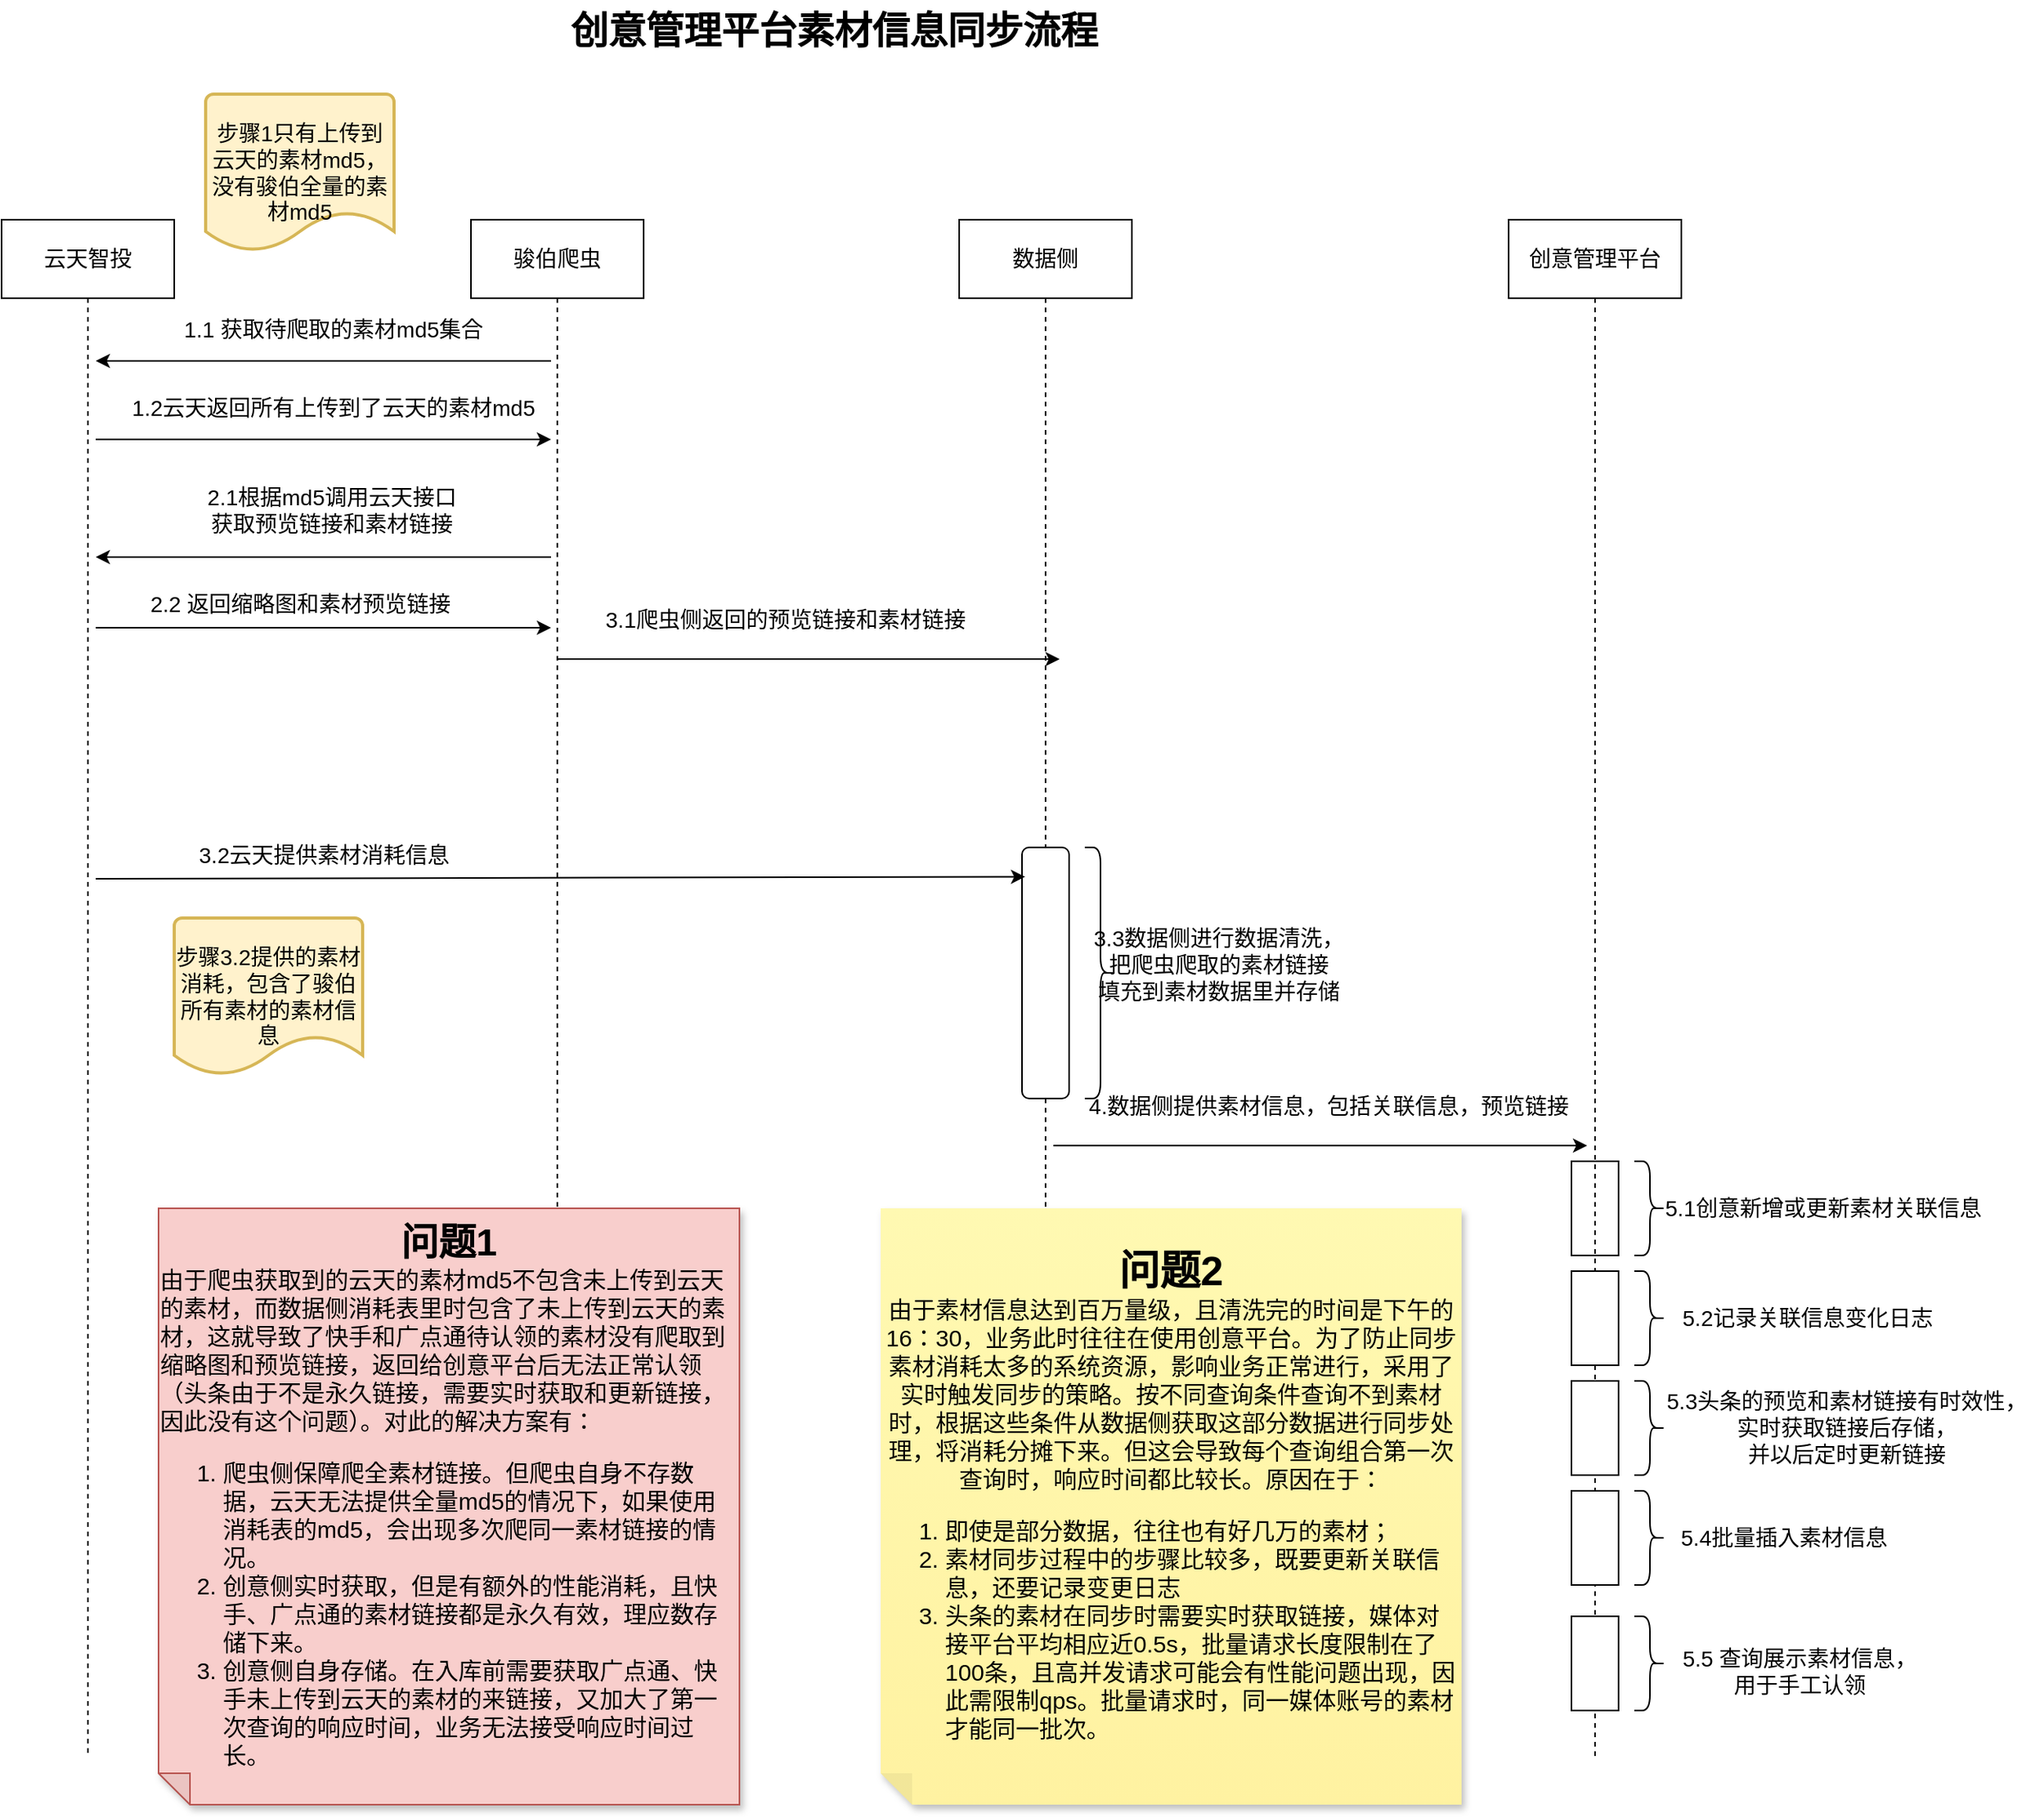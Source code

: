 <mxfile version="21.3.6" type="github">
  <diagram id="C5RBs43oDa-KdzZeNtuy" name="Page-1">
    <mxGraphModel dx="2074" dy="2285" grid="1" gridSize="10" guides="1" tooltips="1" connect="1" arrows="1" fold="1" page="1" pageScale="1" pageWidth="827" pageHeight="1169" math="0" shadow="0">
      <root>
        <mxCell id="WIyWlLk6GJQsqaUBKTNV-0" />
        <mxCell id="WIyWlLk6GJQsqaUBKTNV-1" parent="WIyWlLk6GJQsqaUBKTNV-0" />
        <mxCell id="fvo4OO7bao2VhtzqRqrc-16" style="edgeStyle=orthogonalEdgeStyle;rounded=0;orthogonalLoop=1;jettySize=auto;html=1;dashed=1;endArrow=none;endFill=0;" parent="WIyWlLk6GJQsqaUBKTNV-1" source="fvo4OO7bao2VhtzqRqrc-11" edge="1">
          <mxGeometry relative="1" as="geometry">
            <mxPoint x="115" y="1040" as="targetPoint" />
          </mxGeometry>
        </mxCell>
        <mxCell id="fvo4OO7bao2VhtzqRqrc-11" value="&lt;font style=&quot;font-size: 14px;&quot;&gt;云天智投&lt;/font&gt;" style="rounded=0;whiteSpace=wrap;html=1;" parent="WIyWlLk6GJQsqaUBKTNV-1" vertex="1">
          <mxGeometry x="60" y="60" width="110" height="50" as="geometry" />
        </mxCell>
        <mxCell id="fvo4OO7bao2VhtzqRqrc-17" style="edgeStyle=orthogonalEdgeStyle;rounded=0;orthogonalLoop=1;jettySize=auto;html=1;dashed=1;endArrow=none;endFill=0;" parent="WIyWlLk6GJQsqaUBKTNV-1" source="fvo4OO7bao2VhtzqRqrc-12" edge="1">
          <mxGeometry relative="1" as="geometry">
            <mxPoint x="414" y="1040" as="targetPoint" />
          </mxGeometry>
        </mxCell>
        <mxCell id="fvo4OO7bao2VhtzqRqrc-12" value="&lt;font style=&quot;font-size: 14px;&quot;&gt;骏伯爬虫&lt;/font&gt;" style="rounded=0;whiteSpace=wrap;html=1;" parent="WIyWlLk6GJQsqaUBKTNV-1" vertex="1">
          <mxGeometry x="359" y="60" width="110" height="50" as="geometry" />
        </mxCell>
        <mxCell id="fvo4OO7bao2VhtzqRqrc-18" style="edgeStyle=orthogonalEdgeStyle;rounded=0;orthogonalLoop=1;jettySize=auto;html=1;endArrow=none;endFill=0;dashed=1;" parent="WIyWlLk6GJQsqaUBKTNV-1" source="fvo4OO7bao2VhtzqRqrc-27" edge="1">
          <mxGeometry relative="1" as="geometry">
            <mxPoint x="725" y="1040" as="targetPoint" />
          </mxGeometry>
        </mxCell>
        <mxCell id="fvo4OO7bao2VhtzqRqrc-13" value="&lt;font style=&quot;font-size: 14px;&quot;&gt;数据侧&lt;/font&gt;" style="rounded=0;whiteSpace=wrap;html=1;" parent="WIyWlLk6GJQsqaUBKTNV-1" vertex="1">
          <mxGeometry x="670" y="60" width="110" height="50" as="geometry" />
        </mxCell>
        <mxCell id="fvo4OO7bao2VhtzqRqrc-19" style="edgeStyle=orthogonalEdgeStyle;rounded=0;orthogonalLoop=1;jettySize=auto;html=1;dashed=1;endArrow=none;endFill=0;" parent="WIyWlLk6GJQsqaUBKTNV-1" source="fvo4OO7bao2VhtzqRqrc-41" edge="1">
          <mxGeometry relative="1" as="geometry">
            <mxPoint x="1075" y="1040" as="targetPoint" />
          </mxGeometry>
        </mxCell>
        <mxCell id="fvo4OO7bao2VhtzqRqrc-14" value="&lt;font style=&quot;font-size: 14px;&quot;&gt;创意管理平台&lt;/font&gt;" style="rounded=0;whiteSpace=wrap;html=1;" parent="WIyWlLk6GJQsqaUBKTNV-1" vertex="1">
          <mxGeometry x="1020" y="60" width="110" height="50" as="geometry" />
        </mxCell>
        <mxCell id="fvo4OO7bao2VhtzqRqrc-20" value="" style="endArrow=classic;html=1;rounded=0;" parent="WIyWlLk6GJQsqaUBKTNV-1" edge="1">
          <mxGeometry width="50" height="50" relative="1" as="geometry">
            <mxPoint x="120" y="200" as="sourcePoint" />
            <mxPoint x="410" y="200" as="targetPoint" />
          </mxGeometry>
        </mxCell>
        <mxCell id="fvo4OO7bao2VhtzqRqrc-21" value="&lt;font style=&quot;font-size: 14px;&quot;&gt;1.2云天返回所有上传到了云天的素材md5&lt;/font&gt;" style="edgeLabel;html=1;align=center;verticalAlign=middle;resizable=0;points=[];" parent="fvo4OO7bao2VhtzqRqrc-20" vertex="1" connectable="0">
          <mxGeometry x="-0.329" y="-1" relative="1" as="geometry">
            <mxPoint x="53" y="-21" as="offset" />
          </mxGeometry>
        </mxCell>
        <mxCell id="fvo4OO7bao2VhtzqRqrc-22" value="" style="endArrow=none;html=1;rounded=0;startArrow=classic;startFill=1;endFill=0;" parent="WIyWlLk6GJQsqaUBKTNV-1" edge="1">
          <mxGeometry width="50" height="50" relative="1" as="geometry">
            <mxPoint x="120" y="275" as="sourcePoint" />
            <mxPoint x="410" y="275" as="targetPoint" />
            <Array as="points">
              <mxPoint x="270" y="275" />
            </Array>
          </mxGeometry>
        </mxCell>
        <mxCell id="fvo4OO7bao2VhtzqRqrc-24" value="&lt;font style=&quot;font-size: 14px;&quot;&gt;2.1根据md5调用云天接口&lt;br&gt;获取预览链接和素材链接&lt;/font&gt;" style="text;html=1;align=center;verticalAlign=middle;resizable=0;points=[];autosize=1;strokeColor=none;fillColor=none;" parent="WIyWlLk6GJQsqaUBKTNV-1" vertex="1">
          <mxGeometry x="180" y="220" width="180" height="50" as="geometry" />
        </mxCell>
        <mxCell id="fvo4OO7bao2VhtzqRqrc-25" value="" style="endArrow=classic;html=1;rounded=0;" parent="WIyWlLk6GJQsqaUBKTNV-1" edge="1">
          <mxGeometry width="50" height="50" relative="1" as="geometry">
            <mxPoint x="414" y="340" as="sourcePoint" />
            <mxPoint x="734" y="340" as="targetPoint" />
          </mxGeometry>
        </mxCell>
        <mxCell id="fvo4OO7bao2VhtzqRqrc-26" value="&lt;font style=&quot;font-size: 14px;&quot;&gt;3.1爬虫侧返回的预览链接和素材链接&lt;/font&gt;" style="text;html=1;align=center;verticalAlign=middle;resizable=0;points=[];autosize=1;strokeColor=none;fillColor=none;" parent="WIyWlLk6GJQsqaUBKTNV-1" vertex="1">
          <mxGeometry x="434" y="300" width="250" height="30" as="geometry" />
        </mxCell>
        <mxCell id="fvo4OO7bao2VhtzqRqrc-28" value="" style="edgeStyle=orthogonalEdgeStyle;rounded=0;orthogonalLoop=1;jettySize=auto;html=1;endArrow=none;endFill=0;dashed=1;" parent="WIyWlLk6GJQsqaUBKTNV-1" source="fvo4OO7bao2VhtzqRqrc-13" target="fvo4OO7bao2VhtzqRqrc-27" edge="1">
          <mxGeometry relative="1" as="geometry">
            <mxPoint x="725" y="1040" as="targetPoint" />
            <mxPoint x="725" y="270" as="sourcePoint" />
          </mxGeometry>
        </mxCell>
        <mxCell id="fvo4OO7bao2VhtzqRqrc-27" value="" style="rounded=1;whiteSpace=wrap;html=1;" parent="WIyWlLk6GJQsqaUBKTNV-1" vertex="1">
          <mxGeometry x="710" y="460" width="30" height="160" as="geometry" />
        </mxCell>
        <mxCell id="fvo4OO7bao2VhtzqRqrc-30" value="" style="shape=curlyBracket;whiteSpace=wrap;html=1;rounded=1;flipH=1;labelPosition=right;verticalLabelPosition=middle;align=left;verticalAlign=middle;" parent="WIyWlLk6GJQsqaUBKTNV-1" vertex="1">
          <mxGeometry x="750" y="460" width="20" height="160" as="geometry" />
        </mxCell>
        <mxCell id="fvo4OO7bao2VhtzqRqrc-31" value="&lt;font style=&quot;font-size: 14px;&quot;&gt;3.3数据侧进行数据清洗，&lt;br&gt;把爬虫爬取的素材链接&lt;br&gt;填充到素材数据里并存储&lt;/font&gt;" style="text;html=1;align=center;verticalAlign=middle;resizable=0;points=[];autosize=1;strokeColor=none;fillColor=none;" parent="WIyWlLk6GJQsqaUBKTNV-1" vertex="1">
          <mxGeometry x="745" y="505" width="180" height="60" as="geometry" />
        </mxCell>
        <mxCell id="fvo4OO7bao2VhtzqRqrc-33" value="" style="endArrow=none;html=1;rounded=0;startArrow=classic;startFill=1;endFill=0;exitX=0.067;exitY=0.117;exitDx=0;exitDy=0;exitPerimeter=0;" parent="WIyWlLk6GJQsqaUBKTNV-1" source="fvo4OO7bao2VhtzqRqrc-27" edge="1">
          <mxGeometry width="50" height="50" relative="1" as="geometry">
            <mxPoint x="700" y="480" as="sourcePoint" />
            <mxPoint x="120" y="480" as="targetPoint" />
          </mxGeometry>
        </mxCell>
        <mxCell id="fvo4OO7bao2VhtzqRqrc-34" value="&lt;font style=&quot;font-size: 14px;&quot;&gt;3.2云天提供素材消耗信息&lt;/font&gt;" style="text;html=1;align=center;verticalAlign=middle;resizable=0;points=[];autosize=1;strokeColor=none;fillColor=none;" parent="WIyWlLk6GJQsqaUBKTNV-1" vertex="1">
          <mxGeometry x="175" y="450" width="180" height="30" as="geometry" />
        </mxCell>
        <mxCell id="fvo4OO7bao2VhtzqRqrc-35" value="" style="endArrow=classic;html=1;rounded=0;" parent="WIyWlLk6GJQsqaUBKTNV-1" edge="1">
          <mxGeometry width="50" height="50" relative="1" as="geometry">
            <mxPoint x="730" y="650" as="sourcePoint" />
            <mxPoint x="1070" y="650" as="targetPoint" />
          </mxGeometry>
        </mxCell>
        <mxCell id="fvo4OO7bao2VhtzqRqrc-36" value="&lt;font style=&quot;font-size: 14px;&quot;&gt;4.数据侧提供素材信息，包括关联信息，预览链接&lt;/font&gt;" style="text;html=1;align=center;verticalAlign=middle;resizable=0;points=[];autosize=1;strokeColor=none;fillColor=none;" parent="WIyWlLk6GJQsqaUBKTNV-1" vertex="1">
          <mxGeometry x="740" y="610" width="330" height="30" as="geometry" />
        </mxCell>
        <mxCell id="fvo4OO7bao2VhtzqRqrc-37" value="&lt;font style=&quot;font-size: 14px;&quot;&gt;步骤1只有上传到云天的素材md5，没有骏伯全量的素材md5&lt;/font&gt;" style="strokeWidth=2;html=1;shape=mxgraph.flowchart.document2;whiteSpace=wrap;size=0.25;fillColor=#fff2cc;strokeColor=#d6b656;" parent="WIyWlLk6GJQsqaUBKTNV-1" vertex="1">
          <mxGeometry x="190" y="-20" width="120" height="100" as="geometry" />
        </mxCell>
        <mxCell id="fvo4OO7bao2VhtzqRqrc-39" value="&lt;font style=&quot;font-size: 14px;&quot;&gt;步骤3.2提供的素材消耗，包含了骏伯所有素材的素材信息&lt;/font&gt;" style="strokeWidth=2;html=1;shape=mxgraph.flowchart.document2;whiteSpace=wrap;size=0.25;fillColor=#fff2cc;strokeColor=#d6b656;" parent="WIyWlLk6GJQsqaUBKTNV-1" vertex="1">
          <mxGeometry x="170" y="505" width="120" height="100" as="geometry" />
        </mxCell>
        <mxCell id="fvo4OO7bao2VhtzqRqrc-40" value="" style="rounded=1;whiteSpace=wrap;html=1;arcSize=0;" parent="WIyWlLk6GJQsqaUBKTNV-1" vertex="1">
          <mxGeometry x="1060" y="660" width="30" height="60" as="geometry" />
        </mxCell>
        <mxCell id="fvo4OO7bao2VhtzqRqrc-42" value="" style="edgeStyle=orthogonalEdgeStyle;rounded=0;orthogonalLoop=1;jettySize=auto;html=1;dashed=1;endArrow=none;endFill=0;" parent="WIyWlLk6GJQsqaUBKTNV-1" source="fvo4OO7bao2VhtzqRqrc-14" target="fvo4OO7bao2VhtzqRqrc-41" edge="1">
          <mxGeometry relative="1" as="geometry">
            <mxPoint x="1075" y="1040" as="targetPoint" />
            <mxPoint x="1075" y="270" as="sourcePoint" />
          </mxGeometry>
        </mxCell>
        <mxCell id="fvo4OO7bao2VhtzqRqrc-41" value="" style="rounded=1;whiteSpace=wrap;html=1;arcSize=0;" parent="WIyWlLk6GJQsqaUBKTNV-1" vertex="1">
          <mxGeometry x="1060" y="730" width="30" height="60" as="geometry" />
        </mxCell>
        <mxCell id="fvo4OO7bao2VhtzqRqrc-43" value="" style="rounded=1;whiteSpace=wrap;html=1;arcSize=0;" parent="WIyWlLk6GJQsqaUBKTNV-1" vertex="1">
          <mxGeometry x="1060" y="800" width="30" height="60" as="geometry" />
        </mxCell>
        <mxCell id="fvo4OO7bao2VhtzqRqrc-45" value="" style="shape=curlyBracket;whiteSpace=wrap;html=1;rounded=1;flipH=1;labelPosition=right;verticalLabelPosition=middle;align=left;verticalAlign=middle;" parent="WIyWlLk6GJQsqaUBKTNV-1" vertex="1">
          <mxGeometry x="1100" y="660" width="20" height="60" as="geometry" />
        </mxCell>
        <mxCell id="fvo4OO7bao2VhtzqRqrc-46" value="&lt;font style=&quot;font-size: 14px;&quot;&gt;5.1创意新增或更新素材关联信息&lt;/font&gt;" style="text;html=1;align=center;verticalAlign=middle;resizable=0;points=[];autosize=1;strokeColor=none;fillColor=none;" parent="WIyWlLk6GJQsqaUBKTNV-1" vertex="1">
          <mxGeometry x="1110" y="675" width="220" height="30" as="geometry" />
        </mxCell>
        <mxCell id="fvo4OO7bao2VhtzqRqrc-49" value="" style="shape=curlyBracket;whiteSpace=wrap;html=1;rounded=1;flipH=1;labelPosition=right;verticalLabelPosition=middle;align=left;verticalAlign=middle;" parent="WIyWlLk6GJQsqaUBKTNV-1" vertex="1">
          <mxGeometry x="1100" y="730" width="20" height="60" as="geometry" />
        </mxCell>
        <mxCell id="fvo4OO7bao2VhtzqRqrc-50" value="&lt;font style=&quot;font-size: 14px;&quot;&gt;5.2记录关联信息变化日志&lt;/font&gt;" style="text;html=1;align=center;verticalAlign=middle;resizable=0;points=[];autosize=1;strokeColor=none;fillColor=none;" parent="WIyWlLk6GJQsqaUBKTNV-1" vertex="1">
          <mxGeometry x="1120" y="745" width="180" height="30" as="geometry" />
        </mxCell>
        <mxCell id="fvo4OO7bao2VhtzqRqrc-51" value="" style="shape=curlyBracket;whiteSpace=wrap;html=1;rounded=1;flipH=1;labelPosition=right;verticalLabelPosition=middle;align=left;verticalAlign=middle;" parent="WIyWlLk6GJQsqaUBKTNV-1" vertex="1">
          <mxGeometry x="1100" y="800" width="20" height="60" as="geometry" />
        </mxCell>
        <mxCell id="fvo4OO7bao2VhtzqRqrc-53" value="&lt;font style=&quot;font-size: 14px;&quot;&gt;5.3头条的预览和素材链接有时效性，&lt;br&gt;实时获取链接后存储，&lt;br&gt;并以后定时更新链接&lt;/font&gt;" style="text;html=1;align=center;verticalAlign=middle;resizable=0;points=[];autosize=1;strokeColor=none;fillColor=none;" parent="WIyWlLk6GJQsqaUBKTNV-1" vertex="1">
          <mxGeometry x="1110" y="800" width="250" height="60" as="geometry" />
        </mxCell>
        <mxCell id="fvo4OO7bao2VhtzqRqrc-54" value="" style="rounded=1;whiteSpace=wrap;html=1;arcSize=0;" parent="WIyWlLk6GJQsqaUBKTNV-1" vertex="1">
          <mxGeometry x="1060" y="870" width="30" height="60" as="geometry" />
        </mxCell>
        <mxCell id="fvo4OO7bao2VhtzqRqrc-55" value="" style="shape=curlyBracket;whiteSpace=wrap;html=1;rounded=1;flipH=1;labelPosition=right;verticalLabelPosition=middle;align=left;verticalAlign=middle;" parent="WIyWlLk6GJQsqaUBKTNV-1" vertex="1">
          <mxGeometry x="1100" y="870" width="20" height="60" as="geometry" />
        </mxCell>
        <mxCell id="fvo4OO7bao2VhtzqRqrc-57" value="&lt;font style=&quot;font-size: 14px;&quot;&gt;5.4批量插入素材信息&lt;/font&gt;" style="text;html=1;align=center;verticalAlign=middle;resizable=0;points=[];autosize=1;strokeColor=none;fillColor=none;" parent="WIyWlLk6GJQsqaUBKTNV-1" vertex="1">
          <mxGeometry x="1120" y="885" width="150" height="30" as="geometry" />
        </mxCell>
        <mxCell id="fvo4OO7bao2VhtzqRqrc-58" value="" style="rounded=1;whiteSpace=wrap;html=1;arcSize=0;" parent="WIyWlLk6GJQsqaUBKTNV-1" vertex="1">
          <mxGeometry x="1060" y="950" width="30" height="60" as="geometry" />
        </mxCell>
        <mxCell id="fvo4OO7bao2VhtzqRqrc-59" value="" style="shape=curlyBracket;whiteSpace=wrap;html=1;rounded=1;flipH=1;labelPosition=right;verticalLabelPosition=middle;align=left;verticalAlign=middle;" parent="WIyWlLk6GJQsqaUBKTNV-1" vertex="1">
          <mxGeometry x="1100" y="950" width="20" height="60" as="geometry" />
        </mxCell>
        <mxCell id="fvo4OO7bao2VhtzqRqrc-60" value="&lt;font style=&quot;font-size: 14px;&quot;&gt;5.5 查询展示素材信息，&lt;br&gt;用于手工认领&lt;/font&gt;" style="text;html=1;align=center;verticalAlign=middle;resizable=0;points=[];autosize=1;strokeColor=none;fillColor=none;" parent="WIyWlLk6GJQsqaUBKTNV-1" vertex="1">
          <mxGeometry x="1120" y="960" width="170" height="50" as="geometry" />
        </mxCell>
        <mxCell id="fvo4OO7bao2VhtzqRqrc-62" value="创意管理平台素材信息同步流程" style="text;strokeColor=none;fillColor=none;html=1;fontSize=24;fontStyle=1;verticalAlign=middle;align=center;" parent="WIyWlLk6GJQsqaUBKTNV-1" vertex="1">
          <mxGeometry x="540" y="-80" width="100" height="40" as="geometry" />
        </mxCell>
        <mxCell id="fvo4OO7bao2VhtzqRqrc-68" value="&lt;div style=&quot;border-color: var(--border-color);&quot;&gt;&lt;b style=&quot;border-color: var(--border-color);&quot;&gt;&lt;font style=&quot;border-color: var(--border-color); font-size: 26px;&quot;&gt;问题2&lt;/font&gt;&lt;/b&gt;&lt;/div&gt;&lt;font style=&quot;border-color: var(--border-color); text-align: left; font-size: 15px;&quot;&gt;由于素材信息达到百万量级，且清洗完的时间是下午的16：30，业务此时往往在使用创意平台。为了防止同步素材消耗太多的系统资源，影响业务正常进行，采用了实时触发同步的策略。按不同查询条件查询不到素材时，根据这些条件从数据侧获取这部分数据进行同步处理，将消耗分摊下来。但这会导致每个查询组合第一次查询时，响应时间都比较长。原因在于：&lt;br style=&quot;border-color: var(--border-color);&quot;&gt;&lt;/font&gt;&lt;ol style=&quot;border-color: var(--border-color); text-align: left; font-size: 15px;&quot;&gt;&lt;li style=&quot;border-color: var(--border-color);&quot;&gt;&lt;font style=&quot;border-color: var(--border-color);&quot;&gt;即使是部分数据，往往也有好几万的素材；&lt;br style=&quot;border-color: var(--border-color);&quot;&gt;&lt;/font&gt;&lt;/li&gt;&lt;li style=&quot;border-color: var(--border-color);&quot;&gt;&lt;font style=&quot;border-color: var(--border-color);&quot;&gt;素材同步过程中的步骤比较多，既要更新关联信息，还要记录变更日志&lt;/font&gt;&lt;/li&gt;&lt;li style=&quot;border-color: var(--border-color);&quot;&gt;&lt;font style=&quot;border-color: var(--border-color);&quot;&gt;头条的素材在同步时需要实时获取链接，媒体对接平台平均相应近0.5s，批量请求长度限制在了100条，且高并发请求可能会有性能问题出现，因此需限制qps。批量请求时，同一媒体账号的素材才能同一批次。&lt;/font&gt;&lt;/li&gt;&lt;/ol&gt;" style="shape=note;whiteSpace=wrap;html=1;backgroundOutline=1;fontColor=#000000;darkOpacity=0.05;fillColor=#FFF9B2;strokeColor=none;fillStyle=solid;direction=west;gradientDirection=north;gradientColor=#FFF2A1;shadow=1;size=20;pointerEvents=1;" parent="WIyWlLk6GJQsqaUBKTNV-1" vertex="1">
          <mxGeometry x="620" y="690" width="370" height="380" as="geometry" />
        </mxCell>
        <mxCell id="fvo4OO7bao2VhtzqRqrc-70" value="&lt;div style=&quot;border-color: var(--border-color);&quot;&gt;&lt;font style=&quot;border-color: var(--border-color);&quot;&gt;&lt;b style=&quot;border-color: var(--border-color); font-size: 24px;&quot;&gt;问题1&lt;/b&gt;&lt;/font&gt;&lt;br style=&quot;border-color: var(--border-color);&quot;&gt;&lt;div style=&quot;border-color: var(--border-color); text-align: left; font-size: 15px;&quot;&gt;由于爬虫获取到的云天的素材md5不包含未上传到云天的素材，而数据侧消耗表里时包含了未上传到云天的素材，这就导致了快手和广点通待认领的素材没有爬取到缩略图和预览链接，返回给创意平台后无法正常认领（头条由于不是永久链接，需要实时获取和更新链接，因此没有这个问题）。对此的解决方案有：&lt;/div&gt;&lt;div style=&quot;border-color: var(--border-color); text-align: left; font-size: 15px;&quot;&gt;&lt;ol style=&quot;border-color: var(--border-color);&quot;&gt;&lt;li style=&quot;border-color: var(--border-color);&quot;&gt;爬虫侧保障爬全素材链接。但爬虫自身不存数据，云天无法提供全量md5的情况下，如果使用消耗表的md5，会出现多次爬同一素材链接的情况。&lt;/li&gt;&lt;li style=&quot;border-color: var(--border-color);&quot;&gt;&lt;span style=&quot;border-color: var(--border-color); background-color: initial;&quot;&gt;创意侧实时获取，但是有额外的性能消耗，且快手、广点通的素材链接都是永久有效，理应数存储下来。&lt;/span&gt;&lt;/li&gt;&lt;li style=&quot;border-color: var(--border-color);&quot;&gt;&lt;span style=&quot;border-color: var(--border-color); background-color: initial;&quot;&gt;创意侧自身存储。在入库前需要获取广点通、快手未上传到云天的素材的来链接，又加大了第一次查询的响应时间，业务无法接受响应时间过长。&lt;/span&gt;&lt;/li&gt;&lt;/ol&gt;&lt;/div&gt;&lt;/div&gt;" style="shape=note;whiteSpace=wrap;html=1;backgroundOutline=1;darkOpacity=0.05;fillColor=#f8cecc;strokeColor=#b85450;fillStyle=solid;direction=west;gradientDirection=north;shadow=1;size=20;pointerEvents=1;" parent="WIyWlLk6GJQsqaUBKTNV-1" vertex="1">
          <mxGeometry x="160" y="690" width="370" height="380" as="geometry" />
        </mxCell>
        <mxCell id="e9p1Ic5efZUSfRsOgxAm-0" value="" style="endArrow=none;html=1;rounded=0;startArrow=classic;startFill=1;endFill=0;" edge="1" parent="WIyWlLk6GJQsqaUBKTNV-1">
          <mxGeometry width="50" height="50" relative="1" as="geometry">
            <mxPoint x="120" y="150" as="sourcePoint" />
            <mxPoint x="410" y="150" as="targetPoint" />
          </mxGeometry>
        </mxCell>
        <mxCell id="e9p1Ic5efZUSfRsOgxAm-1" value="&lt;font style=&quot;font-size: 14px;&quot;&gt;1.1 获取待爬取的素材md5集合&lt;/font&gt;" style="edgeLabel;html=1;align=center;verticalAlign=middle;resizable=0;points=[];" vertex="1" connectable="0" parent="e9p1Ic5efZUSfRsOgxAm-0">
          <mxGeometry x="-0.329" y="-1" relative="1" as="geometry">
            <mxPoint x="53" y="-21" as="offset" />
          </mxGeometry>
        </mxCell>
        <mxCell id="e9p1Ic5efZUSfRsOgxAm-3" value="" style="endArrow=classic;html=1;rounded=0;startArrow=none;startFill=0;endFill=1;" edge="1" parent="WIyWlLk6GJQsqaUBKTNV-1">
          <mxGeometry width="50" height="50" relative="1" as="geometry">
            <mxPoint x="120" y="320" as="sourcePoint" />
            <mxPoint x="410" y="320" as="targetPoint" />
            <Array as="points">
              <mxPoint x="270" y="320" />
              <mxPoint x="340" y="320" />
            </Array>
          </mxGeometry>
        </mxCell>
        <mxCell id="e9p1Ic5efZUSfRsOgxAm-4" value="&lt;font style=&quot;font-size: 14px;&quot;&gt;2.2 返回缩略图和素材预览链接&lt;/font&gt;" style="text;html=1;align=center;verticalAlign=middle;resizable=0;points=[];autosize=1;strokeColor=none;fillColor=none;" vertex="1" parent="WIyWlLk6GJQsqaUBKTNV-1">
          <mxGeometry x="145" y="290" width="210" height="30" as="geometry" />
        </mxCell>
      </root>
    </mxGraphModel>
  </diagram>
</mxfile>
